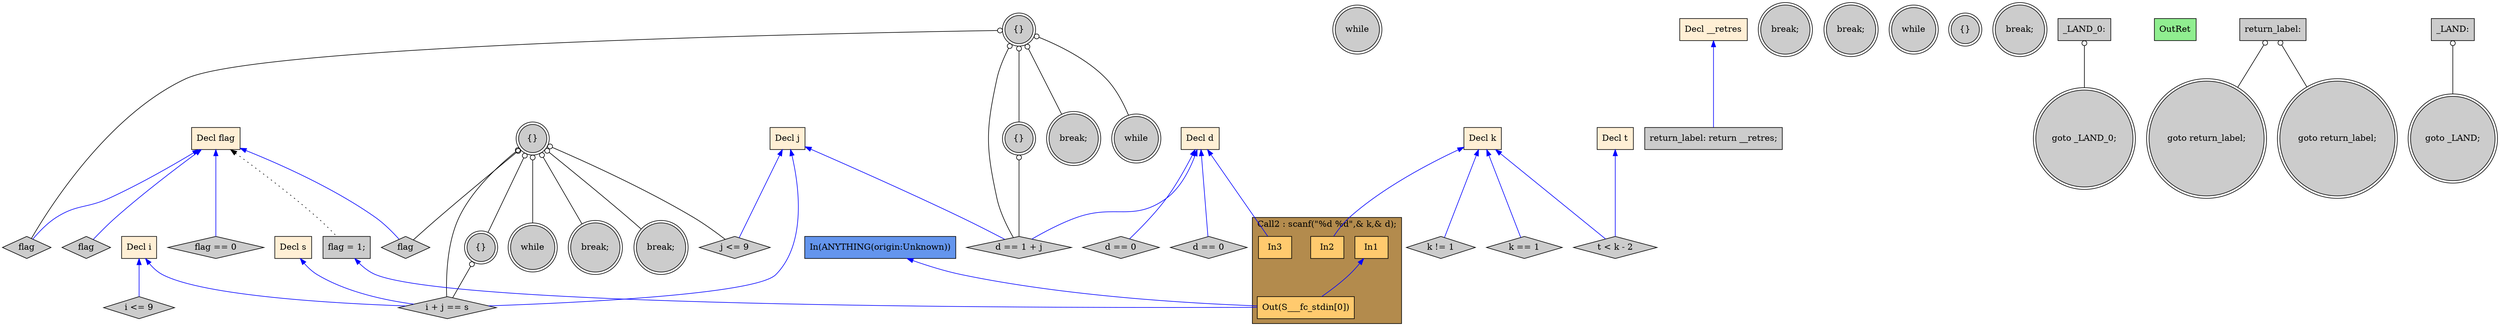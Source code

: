digraph G {
  rankdir=TB;
  node [style="filled", ];
  32 [label="break;", fillcolor="#CCCCCC", shape=doublecircle, ];
  33 [label="while", fillcolor="#CCCCCC", shape=doublecircle, ];
  34 [label="i <= 9", fillcolor="#CCCCCC", shape=diamond, ];
  2 [label="Decl k", fillcolor="#FFEFD5", shape=box, ];
  35 [label="flag", fillcolor="#CCCCCC", shape=diamond, ];
  3 [label="Decl d", fillcolor="#FFEFD5", shape=box, ];
  36 [label="{}", fillcolor="#CCCCCC", shape=doublecircle, ];
  4 [label="Decl i", fillcolor="#FFEFD5", shape=box, ];
  37 [label="while", fillcolor="#CCCCCC", shape=doublecircle, ];
  5 [label="Decl j", fillcolor="#FFEFD5", shape=box, ];
  38 [label="j <= 9", fillcolor="#CCCCCC", shape=diamond, ];
  6 [label="Decl flag", fillcolor="#FFEFD5", shape=box, ];
  39 [label="flag", fillcolor="#CCCCCC", shape=diamond, ];
  7 [label="Decl t", fillcolor="#FFEFD5", shape=box, ];
  40 [label="break;", fillcolor="#CCCCCC", shape=doublecircle, ];
  8 [label="Decl s", fillcolor="#FFEFD5", shape=box, ];
  41 [label="break;", fillcolor="#CCCCCC", shape=doublecircle, ];
  9 [label="Decl __retres", fillcolor="#FFEFD5", shape=box, ];
  42 [label="{}", fillcolor="#CCCCCC", shape=doublecircle, ];
  10 [label="flag = 1;", fillcolor="#CCCCCC", shape=box, ];
  43 [label="i + j == s", fillcolor="#CCCCCC", shape=diamond, ];
  44 [label="break;", fillcolor="#CCCCCC", shape=doublecircle, ];
  12 [label="In1", fillcolor="#FFCA6E", shape=box, ];
  45 [label="break;", fillcolor="#CCCCCC", shape=doublecircle, ];
  13 [label="In2", fillcolor="#FFCA6E", shape=box, ];
  46 [label="flag == 0", fillcolor="#CCCCCC", shape=diamond, ];
  14 [label="In3", fillcolor="#FFCA6E", shape=box, ];
  47 [label="while", fillcolor="#CCCCCC", shape=doublecircle, ];
  15 [label="Out(S___fc_stdin[0])", fillcolor="#FFCA6E", shape=box, ];
  48 [label="t < k - 2", fillcolor="#CCCCCC", shape=diamond, ];
  16 [label="d == 0", fillcolor="#CCCCCC", shape=diamond, ];
  49 [label="{}", fillcolor="#CCCCCC", shape=doublecircle, ];
  17 [label="k == 1", fillcolor="#CCCCCC", shape=diamond, ];
  50 [label="break;", fillcolor="#CCCCCC", shape=doublecircle, ];
  18 [label="goto _LAND_0;", fillcolor="#CCCCCC", shape=doublecircle, ];
  51 [label="return_label: return __retres;", fillcolor="#CCCCCC", shape=box, ];
  19 [label="_LAND_0:", fillcolor="#CCCCCC", shape=box, ];
  52 [label="OutRet", fillcolor="#90EE90", shape=box, ];
  20 [label="goto return_label;", fillcolor="#CCCCCC", shape=doublecircle, ];
  53 [label="In(ANYTHING(origin:Unknown))", fillcolor="#6495ED", shape=box, ];
  21 [label="return_label:", fillcolor="#CCCCCC", shape=box, ];
  22 [label="d == 0", fillcolor="#CCCCCC", shape=diamond, ];
  23 [label="k != 1", fillcolor="#CCCCCC", shape=diamond, ];
  24 [label="goto _LAND;", fillcolor="#CCCCCC", shape=doublecircle, ];
  25 [label="_LAND:", fillcolor="#CCCCCC", shape=box, ];
  26 [label="{}", fillcolor="#CCCCCC", shape=doublecircle, ];
  27 [label="goto return_label;", fillcolor="#CCCCCC", shape=doublecircle, ];
  28 [label="while", fillcolor="#CCCCCC", shape=doublecircle, ];
  29 [label="flag", fillcolor="#CCCCCC", shape=diamond, ];
  30 [label="{}", fillcolor="#CCCCCC", shape=doublecircle, ];
  31 [label="d == 1 + j", fillcolor="#CCCCCC", shape=diamond, ];
  
  subgraph cluster_Call2 { label="Call2 : scanf(\"%d %d\",& k,& d);";
                           fillcolor="#B38B4D"; style="filled"; 15;14;13;12;
     };
  
  edge [dir=back, ];
  26 -> 32 [color="#000000", arrowtail=odot, ];
  4 -> 34 [color="#0000FF", ];
  6 -> 35 [color="#0000FF", ];
  36 -> 37 [color="#000000", arrowtail=odot, ];
  5 -> 38 [color="#0000FF", ];
  36 -> 38 [color="#000000", arrowtail=odot, ];
  6 -> 39 [color="#0000FF", ];
  36 -> 39 [color="#000000", arrowtail=odot, ];
  36 -> 40 [color="#000000", arrowtail=odot, ];
  36 -> 41 [color="#000000", arrowtail=odot, ];
  36 -> 42 [color="#000000", arrowtail=odot, ];
  6 -> 10 [color="#000000", style="dotted", ];
  4 -> 43 [color="#0000FF", ];
  5 -> 43 [color="#0000FF", ];
  8 -> 43 [color="#0000FF", ];
  36 -> 43 [color="#000000", arrowtail=odot, ];
  42 -> 43 [color="#000000", arrowtail=odot, ];
  2 -> 13 [color="#0000FF", ];
  6 -> 46 [color="#0000FF", ];
  3 -> 14 [color="#0000FF", ];
  10 -> 15 [color="#0000FF", ];
  12 -> 15 [color="#0000FF", ];
  53 -> 15 [color="#0000FF", ];
  2 -> 48 [color="#0000FF", ];
  7 -> 48 [color="#0000FF", ];
  3 -> 16 [color="#0000FF", ];
  2 -> 17 [color="#0000FF", ];
  19 -> 18 [color="#000000", arrowtail=odot, ];
  9 -> 51 [color="#0000FF", ];
  21 -> 20 [color="#000000", arrowtail=odot, ];
  3 -> 22 [color="#0000FF", ];
  2 -> 23 [color="#0000FF", ];
  25 -> 24 [color="#000000", arrowtail=odot, ];
  21 -> 27 [color="#000000", arrowtail=odot, ];
  26 -> 28 [color="#000000", arrowtail=odot, ];
  6 -> 29 [color="#0000FF", ];
  26 -> 29 [color="#000000", arrowtail=odot, ];
  26 -> 30 [color="#000000", arrowtail=odot, ];
  3 -> 31 [color="#0000FF", ];
  5 -> 31 [color="#0000FF", ];
  26 -> 31 [color="#000000", arrowtail=odot, ];
  30 -> 31 [color="#000000", arrowtail=odot, ];
  
  }
